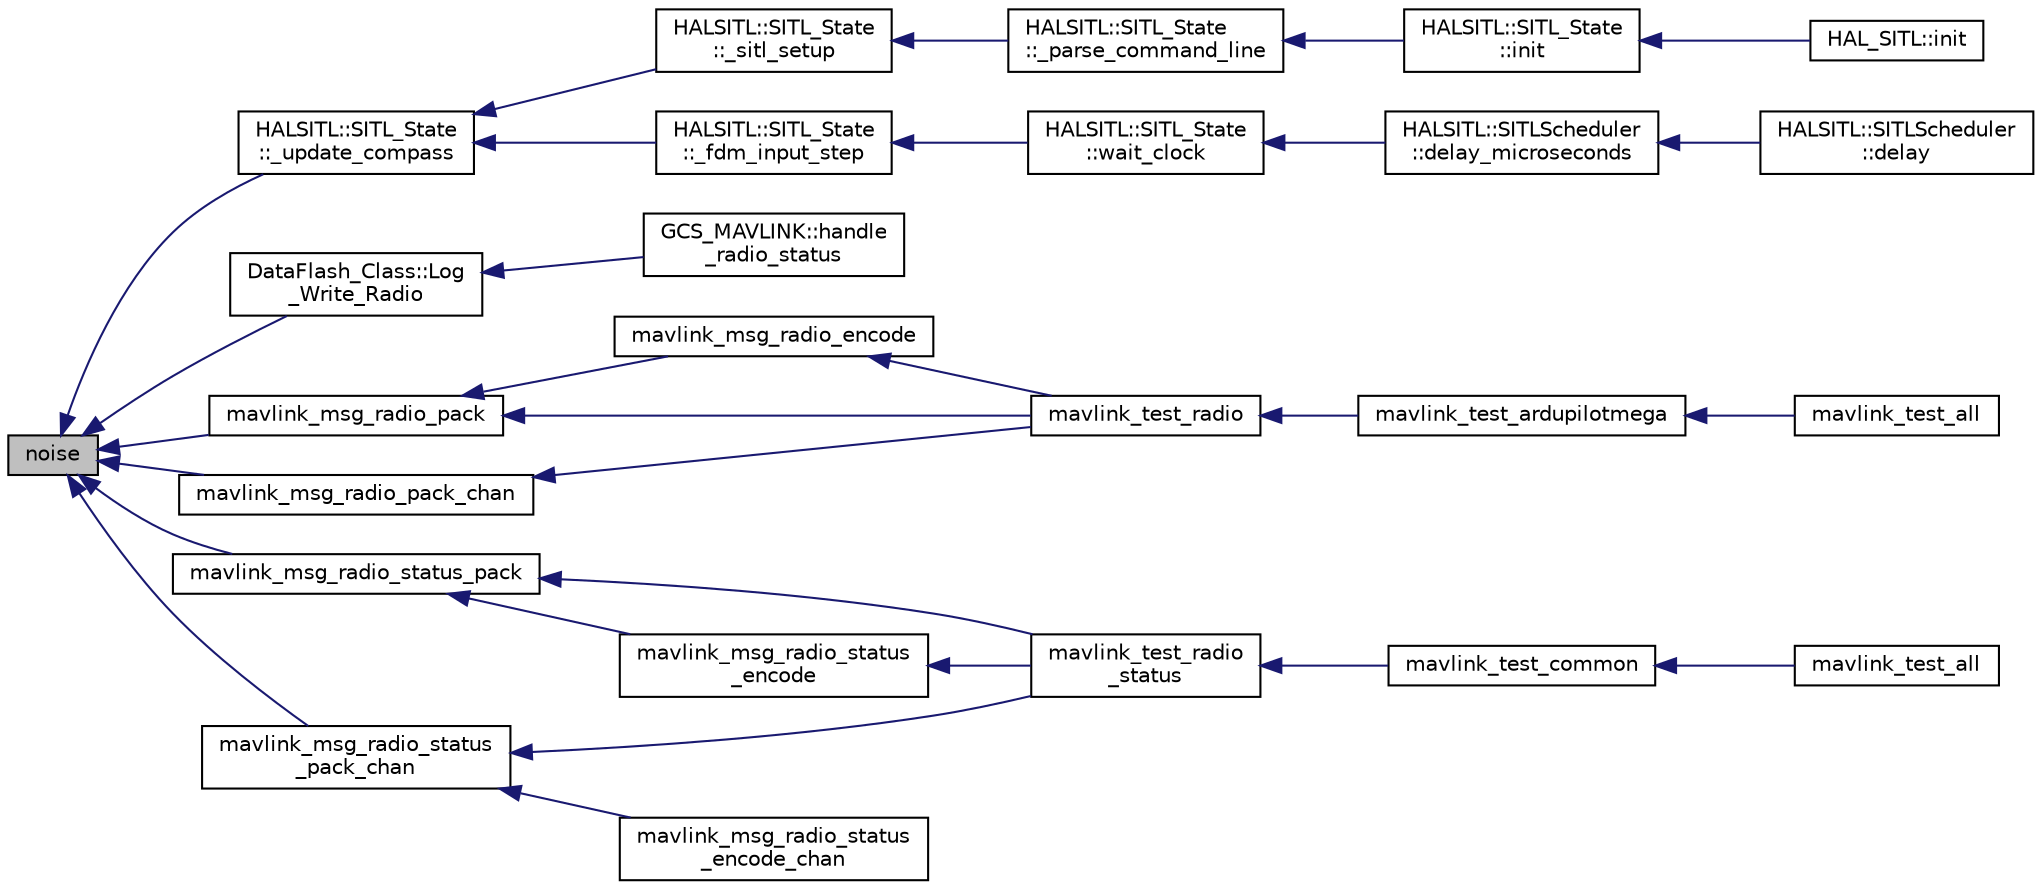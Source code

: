 digraph "noise"
{
 // INTERACTIVE_SVG=YES
  edge [fontname="Helvetica",fontsize="10",labelfontname="Helvetica",labelfontsize="10"];
  node [fontname="Helvetica",fontsize="10",shape=record];
  rankdir="LR";
  Node1 [label="noise",height=0.2,width=0.4,color="black", fillcolor="grey75", style="filled" fontcolor="black"];
  Node1 -> Node2 [dir="back",color="midnightblue",fontsize="10",style="solid",fontname="Helvetica"];
  Node2 [label="HALSITL::SITL_State\l::_update_compass",height=0.2,width=0.4,color="black", fillcolor="white", style="filled",URL="$classHALSITL_1_1SITL__State.html#aa519ffad661a850c5b8534c2973fd888"];
  Node2 -> Node3 [dir="back",color="midnightblue",fontsize="10",style="solid",fontname="Helvetica"];
  Node3 [label="HALSITL::SITL_State\l::_sitl_setup",height=0.2,width=0.4,color="black", fillcolor="white", style="filled",URL="$classHALSITL_1_1SITL__State.html#a431cc90b2798830af85bcd65d0dade9f"];
  Node3 -> Node4 [dir="back",color="midnightblue",fontsize="10",style="solid",fontname="Helvetica"];
  Node4 [label="HALSITL::SITL_State\l::_parse_command_line",height=0.2,width=0.4,color="black", fillcolor="white", style="filled",URL="$classHALSITL_1_1SITL__State.html#a5211ba971055052489d9817c3388c4c2"];
  Node4 -> Node5 [dir="back",color="midnightblue",fontsize="10",style="solid",fontname="Helvetica"];
  Node5 [label="HALSITL::SITL_State\l::init",height=0.2,width=0.4,color="black", fillcolor="white", style="filled",URL="$classHALSITL_1_1SITL__State.html#a7059cb4e279007aae9b06757a68c15af"];
  Node5 -> Node6 [dir="back",color="midnightblue",fontsize="10",style="solid",fontname="Helvetica"];
  Node6 [label="HAL_SITL::init",height=0.2,width=0.4,color="black", fillcolor="white", style="filled",URL="$classHAL__SITL.html#aaee5180f1c92899c19422d24a3ec42d3"];
  Node2 -> Node7 [dir="back",color="midnightblue",fontsize="10",style="solid",fontname="Helvetica"];
  Node7 [label="HALSITL::SITL_State\l::_fdm_input_step",height=0.2,width=0.4,color="black", fillcolor="white", style="filled",URL="$classHALSITL_1_1SITL__State.html#ae31c93a26ca780bb508dded2498e2e93"];
  Node7 -> Node8 [dir="back",color="midnightblue",fontsize="10",style="solid",fontname="Helvetica"];
  Node8 [label="HALSITL::SITL_State\l::wait_clock",height=0.2,width=0.4,color="black", fillcolor="white", style="filled",URL="$classHALSITL_1_1SITL__State.html#a3eeaf330efded46259bbf64fc53e6b9f"];
  Node8 -> Node9 [dir="back",color="midnightblue",fontsize="10",style="solid",fontname="Helvetica"];
  Node9 [label="HALSITL::SITLScheduler\l::delay_microseconds",height=0.2,width=0.4,color="black", fillcolor="white", style="filled",URL="$classHALSITL_1_1SITLScheduler.html#a4128e7f01b3e88fcb890ed98d91e9b10"];
  Node9 -> Node10 [dir="back",color="midnightblue",fontsize="10",style="solid",fontname="Helvetica"];
  Node10 [label="HALSITL::SITLScheduler\l::delay",height=0.2,width=0.4,color="black", fillcolor="white", style="filled",URL="$classHALSITL_1_1SITLScheduler.html#af7f89d00311bc23d39e38d1a0861cc42"];
  Node1 -> Node11 [dir="back",color="midnightblue",fontsize="10",style="solid",fontname="Helvetica"];
  Node11 [label="DataFlash_Class::Log\l_Write_Radio",height=0.2,width=0.4,color="black", fillcolor="white", style="filled",URL="$classDataFlash__Class.html#ae26cdaa597f952193b6be4436d55c7d6"];
  Node11 -> Node12 [dir="back",color="midnightblue",fontsize="10",style="solid",fontname="Helvetica"];
  Node12 [label="GCS_MAVLINK::handle\l_radio_status",height=0.2,width=0.4,color="black", fillcolor="white", style="filled",URL="$classGCS__MAVLINK.html#a95855cb1b5e848b644d0fdeb1009a031"];
  Node1 -> Node13 [dir="back",color="midnightblue",fontsize="10",style="solid",fontname="Helvetica"];
  Node13 [label="mavlink_msg_radio_pack",height=0.2,width=0.4,color="black", fillcolor="white", style="filled",URL="$v0_89_2ardupilotmega_2mavlink__msg__radio_8h.html#a3004a5ab4a6f1fde13bd759d7a8aae83",tooltip="Pack a radio message. "];
  Node13 -> Node14 [dir="back",color="midnightblue",fontsize="10",style="solid",fontname="Helvetica"];
  Node14 [label="mavlink_msg_radio_encode",height=0.2,width=0.4,color="black", fillcolor="white", style="filled",URL="$v0_89_2ardupilotmega_2mavlink__msg__radio_8h.html#aea0364ed0990b48dcc7854e4683a88fe",tooltip="Encode a radio struct into a message. "];
  Node14 -> Node15 [dir="back",color="midnightblue",fontsize="10",style="solid",fontname="Helvetica"];
  Node15 [label="mavlink_test_radio",height=0.2,width=0.4,color="black", fillcolor="white", style="filled",URL="$v0_89_2ardupilotmega_2testsuite_8h.html#a475186eaf0e20dc86a0a905641d72a52"];
  Node15 -> Node16 [dir="back",color="midnightblue",fontsize="10",style="solid",fontname="Helvetica"];
  Node16 [label="mavlink_test_ardupilotmega",height=0.2,width=0.4,color="black", fillcolor="white", style="filled",URL="$v0_89_2ardupilotmega_2testsuite_8h.html#ab264d471ac2f46584f2bb580704b5e9d"];
  Node16 -> Node17 [dir="back",color="midnightblue",fontsize="10",style="solid",fontname="Helvetica"];
  Node17 [label="mavlink_test_all",height=0.2,width=0.4,color="black", fillcolor="white", style="filled",URL="$v0_89_2ardupilotmega_2testsuite_8h.html#a4cc77b6c343679298da5d3c2b4e48759"];
  Node13 -> Node15 [dir="back",color="midnightblue",fontsize="10",style="solid",fontname="Helvetica"];
  Node1 -> Node18 [dir="back",color="midnightblue",fontsize="10",style="solid",fontname="Helvetica"];
  Node18 [label="mavlink_msg_radio_pack_chan",height=0.2,width=0.4,color="black", fillcolor="white", style="filled",URL="$v0_89_2ardupilotmega_2mavlink__msg__radio_8h.html#affe6fe66153ea5b65647dab166f18c58",tooltip="Pack a radio message on a channel. "];
  Node18 -> Node15 [dir="back",color="midnightblue",fontsize="10",style="solid",fontname="Helvetica"];
  Node1 -> Node19 [dir="back",color="midnightblue",fontsize="10",style="solid",fontname="Helvetica"];
  Node19 [label="mavlink_msg_radio_status_pack",height=0.2,width=0.4,color="black", fillcolor="white", style="filled",URL="$mavlink__msg__radio__status_8h.html#a723f98680c5dc1a40afbe43065dcc0fc",tooltip="Pack a radio_status message. "];
  Node19 -> Node20 [dir="back",color="midnightblue",fontsize="10",style="solid",fontname="Helvetica"];
  Node20 [label="mavlink_test_radio\l_status",height=0.2,width=0.4,color="black", fillcolor="white", style="filled",URL="$v1_80_2common_2testsuite_8h.html#a156e7002c60273e6c45a288a7c629c96"];
  Node20 -> Node21 [dir="back",color="midnightblue",fontsize="10",style="solid",fontname="Helvetica"];
  Node21 [label="mavlink_test_common",height=0.2,width=0.4,color="black", fillcolor="white", style="filled",URL="$v1_80_2common_2testsuite_8h.html#af349432601ac003d2c80a69c100c70a4"];
  Node21 -> Node22 [dir="back",color="midnightblue",fontsize="10",style="solid",fontname="Helvetica"];
  Node22 [label="mavlink_test_all",height=0.2,width=0.4,color="black", fillcolor="white", style="filled",URL="$v1_80_2common_2testsuite_8h.html#a4cc77b6c343679298da5d3c2b4e48759"];
  Node19 -> Node23 [dir="back",color="midnightblue",fontsize="10",style="solid",fontname="Helvetica"];
  Node23 [label="mavlink_msg_radio_status\l_encode",height=0.2,width=0.4,color="black", fillcolor="white", style="filled",URL="$mavlink__msg__radio__status_8h.html#aed385b9b0ff8e87f0b429878b9c9c52e",tooltip="Encode a radio_status struct. "];
  Node23 -> Node20 [dir="back",color="midnightblue",fontsize="10",style="solid",fontname="Helvetica"];
  Node1 -> Node24 [dir="back",color="midnightblue",fontsize="10",style="solid",fontname="Helvetica"];
  Node24 [label="mavlink_msg_radio_status\l_pack_chan",height=0.2,width=0.4,color="black", fillcolor="white", style="filled",URL="$mavlink__msg__radio__status_8h.html#aa0241dc9570dabb03dab140e6f1671c4",tooltip="Pack a radio_status message on a channel. "];
  Node24 -> Node20 [dir="back",color="midnightblue",fontsize="10",style="solid",fontname="Helvetica"];
  Node24 -> Node25 [dir="back",color="midnightblue",fontsize="10",style="solid",fontname="Helvetica"];
  Node25 [label="mavlink_msg_radio_status\l_encode_chan",height=0.2,width=0.4,color="black", fillcolor="white", style="filled",URL="$mavlink__msg__radio__status_8h.html#a585b0e5075a8bb23a345ce65731dad03",tooltip="Encode a radio_status struct on a channel. "];
}
